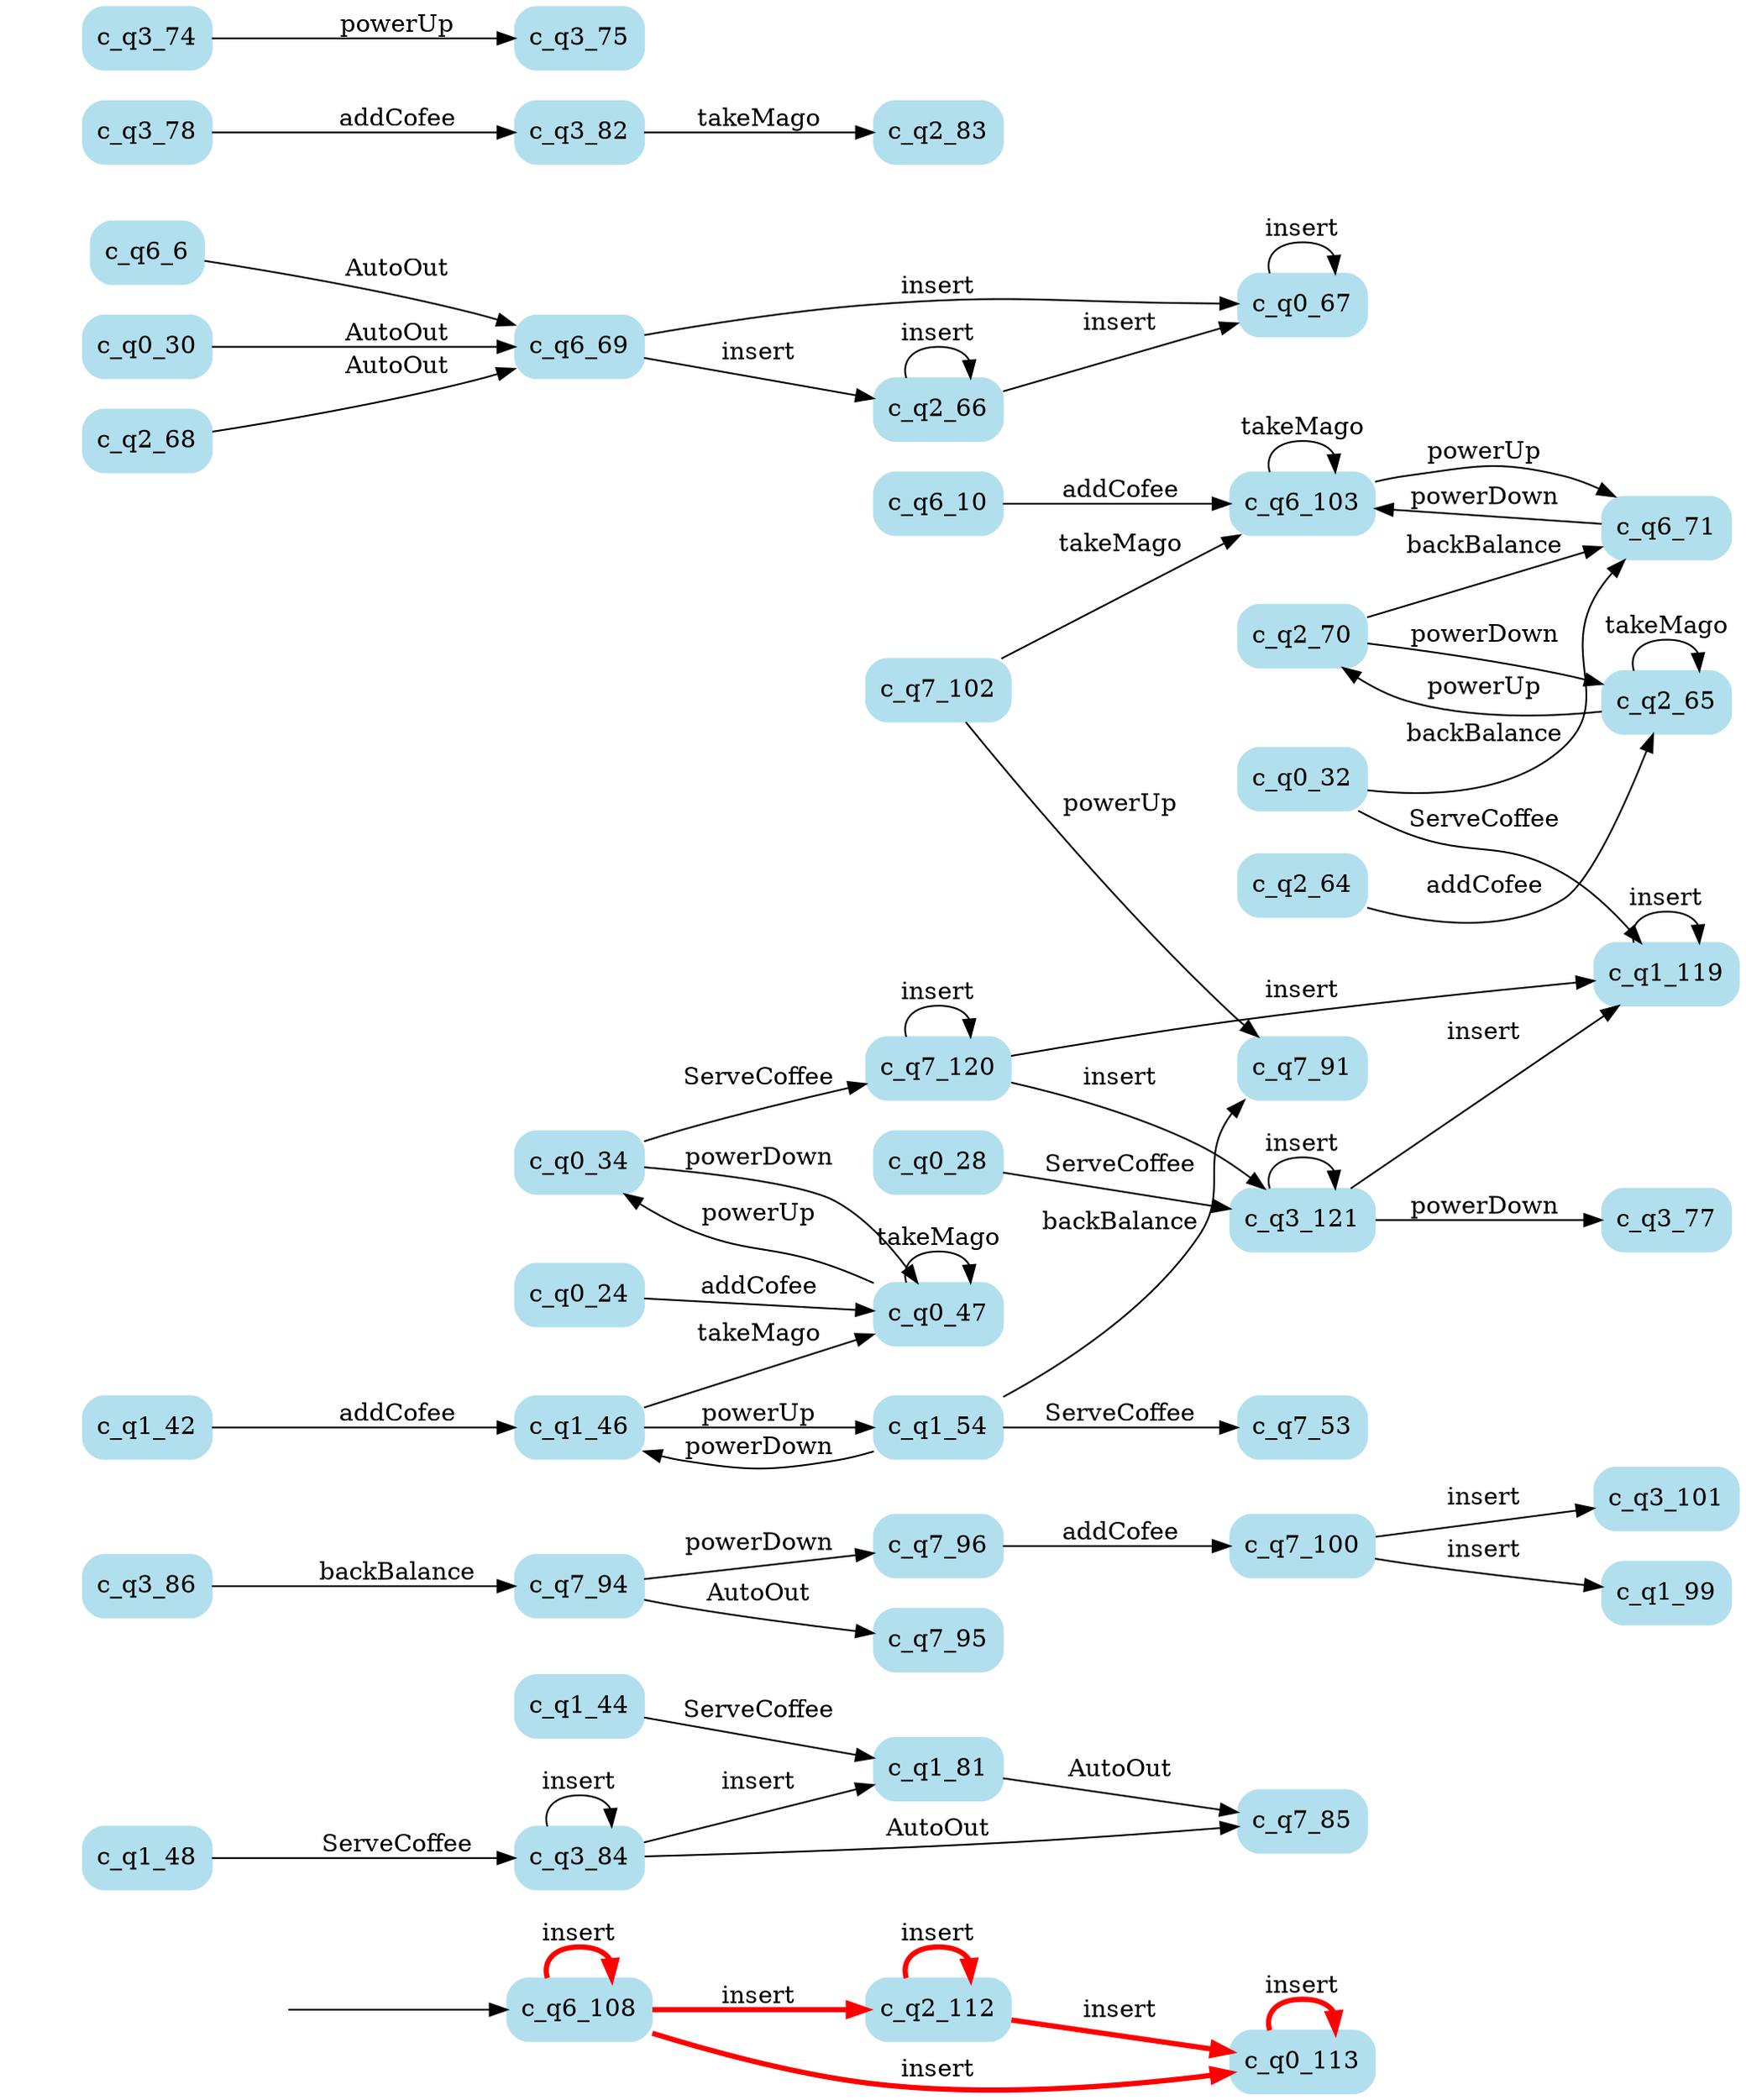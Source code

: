 digraph G {

	rankdir = LR;

	start_c_q6_108[style=invisible];

	node[shape=box, style="rounded, filled", color=lightblue2];

	c_q1_44[label="c_q1_44"];
	c_q7_100[label="c_q7_100"];
	c_q6_10[label="c_q6_10"];
	c_q0_47[label="c_q0_47"];
	c_q6_69[label="c_q6_69"];
	c_q2_70[label="c_q2_70"];
	c_q3_86[label="c_q3_86"];
	c_q7_102[label="c_q7_102"];
	c_q2_64[label="c_q2_64"];
	c_q3_101[label="c_q3_101"];
	c_q3_78[label="c_q3_78"];
	c_q6_108[label="c_q6_108"];
	c_q1_54[label="c_q1_54"];
	c_q6_103[label="c_q6_103"];
	c_q0_24[label="c_q0_24"];
	c_q2_112[label="c_q2_112"];
	c_q0_67[label="c_q0_67"];
	c_q2_66[label="c_q2_66"];
	c_q3_121[label="c_q3_121"];
	c_q3_75[label="c_q3_75"];
	c_q0_113[label="c_q0_113"];
	c_q7_96[label="c_q7_96"];
	c_q7_95[label="c_q7_95"];
	c_q1_42[label="c_q1_42"];
	c_q7_120[label="c_q7_120"];
	c_q0_28[label="c_q0_28"];
	c_q7_85[label="c_q7_85"];
	c_q6_6[label="c_q6_6"];
	c_q3_82[label="c_q3_82"];
	c_q0_34[label="c_q0_34"];
	c_q2_65[label="c_q2_65"];
	c_q7_91[label="c_q7_91"];
	c_q1_99[label="c_q1_99"];
	c_q7_53[label="c_q7_53"];
	c_q1_119[label="c_q1_119"];
	c_q0_30[label="c_q0_30"];
	c_q1_46[label="c_q1_46"];
	c_q1_48[label="c_q1_48"];
	c_q6_71[label="c_q6_71"];
	c_q3_74[label="c_q3_74"];
	c_q2_83[label="c_q2_83"];
	c_q7_94[label="c_q7_94"];
	c_q3_84[label="c_q3_84"];
	c_q2_68[label="c_q2_68"];
	c_q3_77[label="c_q3_77"];
	c_q1_81[label="c_q1_81"];
	c_q0_32[label="c_q0_32"];

	start_c_q6_108 -> c_q6_108;
	c_q6_108 -> c_q6_108[label="insert", penwidth=3, color=red];
	c_q6_103 -> c_q6_71[label="powerUp"];
	c_q6_71 -> c_q6_103[label="powerDown"];
	c_q6_6 -> c_q6_69[label="AutoOut"];
	c_q6_103 -> c_q6_103[label="takeMago"];
	c_q6_10 -> c_q6_103[label="addCofee"];
	c_q6_69 -> c_q0_67[label="insert"];
	c_q6_69 -> c_q2_66[label="insert"];
	c_q0_67 -> c_q0_67[label="insert"];
	c_q0_47 -> c_q0_34[label="powerUp"];
	c_q0_34 -> c_q0_47[label="powerDown"];
	c_q0_47 -> c_q0_47[label="takeMago"];
	c_q0_24 -> c_q0_47[label="addCofee"];
	c_q0_32 -> c_q1_119[label="ServeCoffee"];
	c_q0_28 -> c_q3_121[label="ServeCoffee"];
	c_q0_30 -> c_q6_69[label="AutoOut"];
	c_q0_32 -> c_q6_71[label="backBalance"];
	c_q0_34 -> c_q7_120[label="ServeCoffee"];
	c_q1_119 -> c_q1_119[label="insert"];
	c_q1_46 -> c_q1_54[label="powerUp"];
	c_q1_54 -> c_q1_46[label="powerDown"];
	c_q1_42 -> c_q1_46[label="addCofee"];
	c_q1_44 -> c_q1_81[label="ServeCoffee"];
	c_q1_46 -> c_q0_47[label="takeMago"];
	c_q1_48 -> c_q3_84[label="ServeCoffee"];
	c_q1_81 -> c_q7_85[label="AutoOut"];
	c_q1_54 -> c_q7_53[label="ServeCoffee"];
	c_q1_54 -> c_q7_91[label="backBalance"];
	c_q2_66 -> c_q2_66[label="insert"];
	c_q2_65 -> c_q2_70[label="powerUp"];
	c_q2_70 -> c_q2_65[label="powerDown"];
	c_q2_65 -> c_q2_65[label="takeMago"];
	c_q2_64 -> c_q2_65[label="addCofee"];
	c_q2_66 -> c_q0_67[label="insert"];
	c_q2_68 -> c_q6_69[label="AutoOut"];
	c_q2_70 -> c_q6_71[label="backBalance"];
	c_q3_84 -> c_q3_84[label="insert"];
	c_q3_74 -> c_q3_75[label="powerUp"];
	c_q3_121 -> c_q3_77[label="powerDown"];
	c_q3_78 -> c_q3_82[label="addCofee"];
	c_q3_84 -> c_q1_81[label="insert"];
	c_q3_82 -> c_q2_83[label="takeMago"];
	c_q3_84 -> c_q7_85[label="AutoOut"];
	c_q3_86 -> c_q7_94[label="backBalance"];
	c_q7_120 -> c_q7_120[label="insert"];
	c_q7_102 -> c_q7_91[label="powerUp"];
	c_q7_94 -> c_q7_96[label="powerDown"];
	c_q7_94 -> c_q7_95[label="AutoOut"];
	c_q7_96 -> c_q7_100[label="addCofee"];
	c_q7_100 -> c_q1_99[label="insert"];
	c_q7_100 -> c_q3_101[label="insert"];
	c_q7_102 -> c_q6_103[label="takeMago"];
	c_q6_108 -> c_q0_113[label="insert", penwidth=3, color=red];
	c_q0_113 -> c_q0_113[label="insert", penwidth=3, color=red];
	c_q6_108 -> c_q2_112[label="insert", penwidth=3, color=red];
	c_q2_112 -> c_q2_112[label="insert", penwidth=3, color=red];
	c_q2_112 -> c_q0_113[label="insert", penwidth=3, color=red];
	c_q3_121 -> c_q3_121[label="insert"];
	c_q3_121 -> c_q1_119[label="insert"];
	c_q7_120 -> c_q1_119[label="insert"];
	c_q7_120 -> c_q3_121[label="insert"];

}